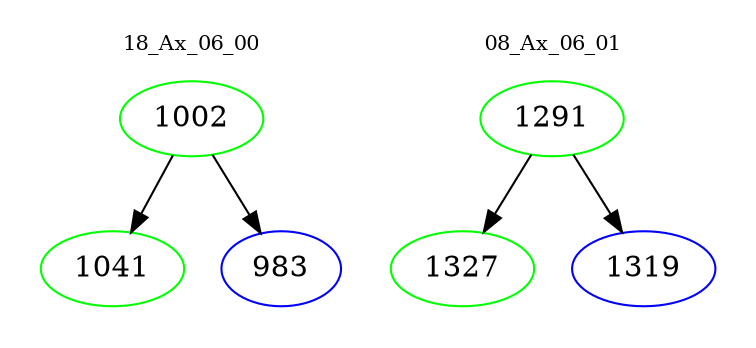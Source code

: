 digraph{
subgraph cluster_0 {
color = white
label = "18_Ax_06_00";
fontsize=10;
T0_1002 [label="1002", color="green"]
T0_1002 -> T0_1041 [color="black"]
T0_1041 [label="1041", color="green"]
T0_1002 -> T0_983 [color="black"]
T0_983 [label="983", color="blue"]
}
subgraph cluster_1 {
color = white
label = "08_Ax_06_01";
fontsize=10;
T1_1291 [label="1291", color="green"]
T1_1291 -> T1_1327 [color="black"]
T1_1327 [label="1327", color="green"]
T1_1291 -> T1_1319 [color="black"]
T1_1319 [label="1319", color="blue"]
}
}
